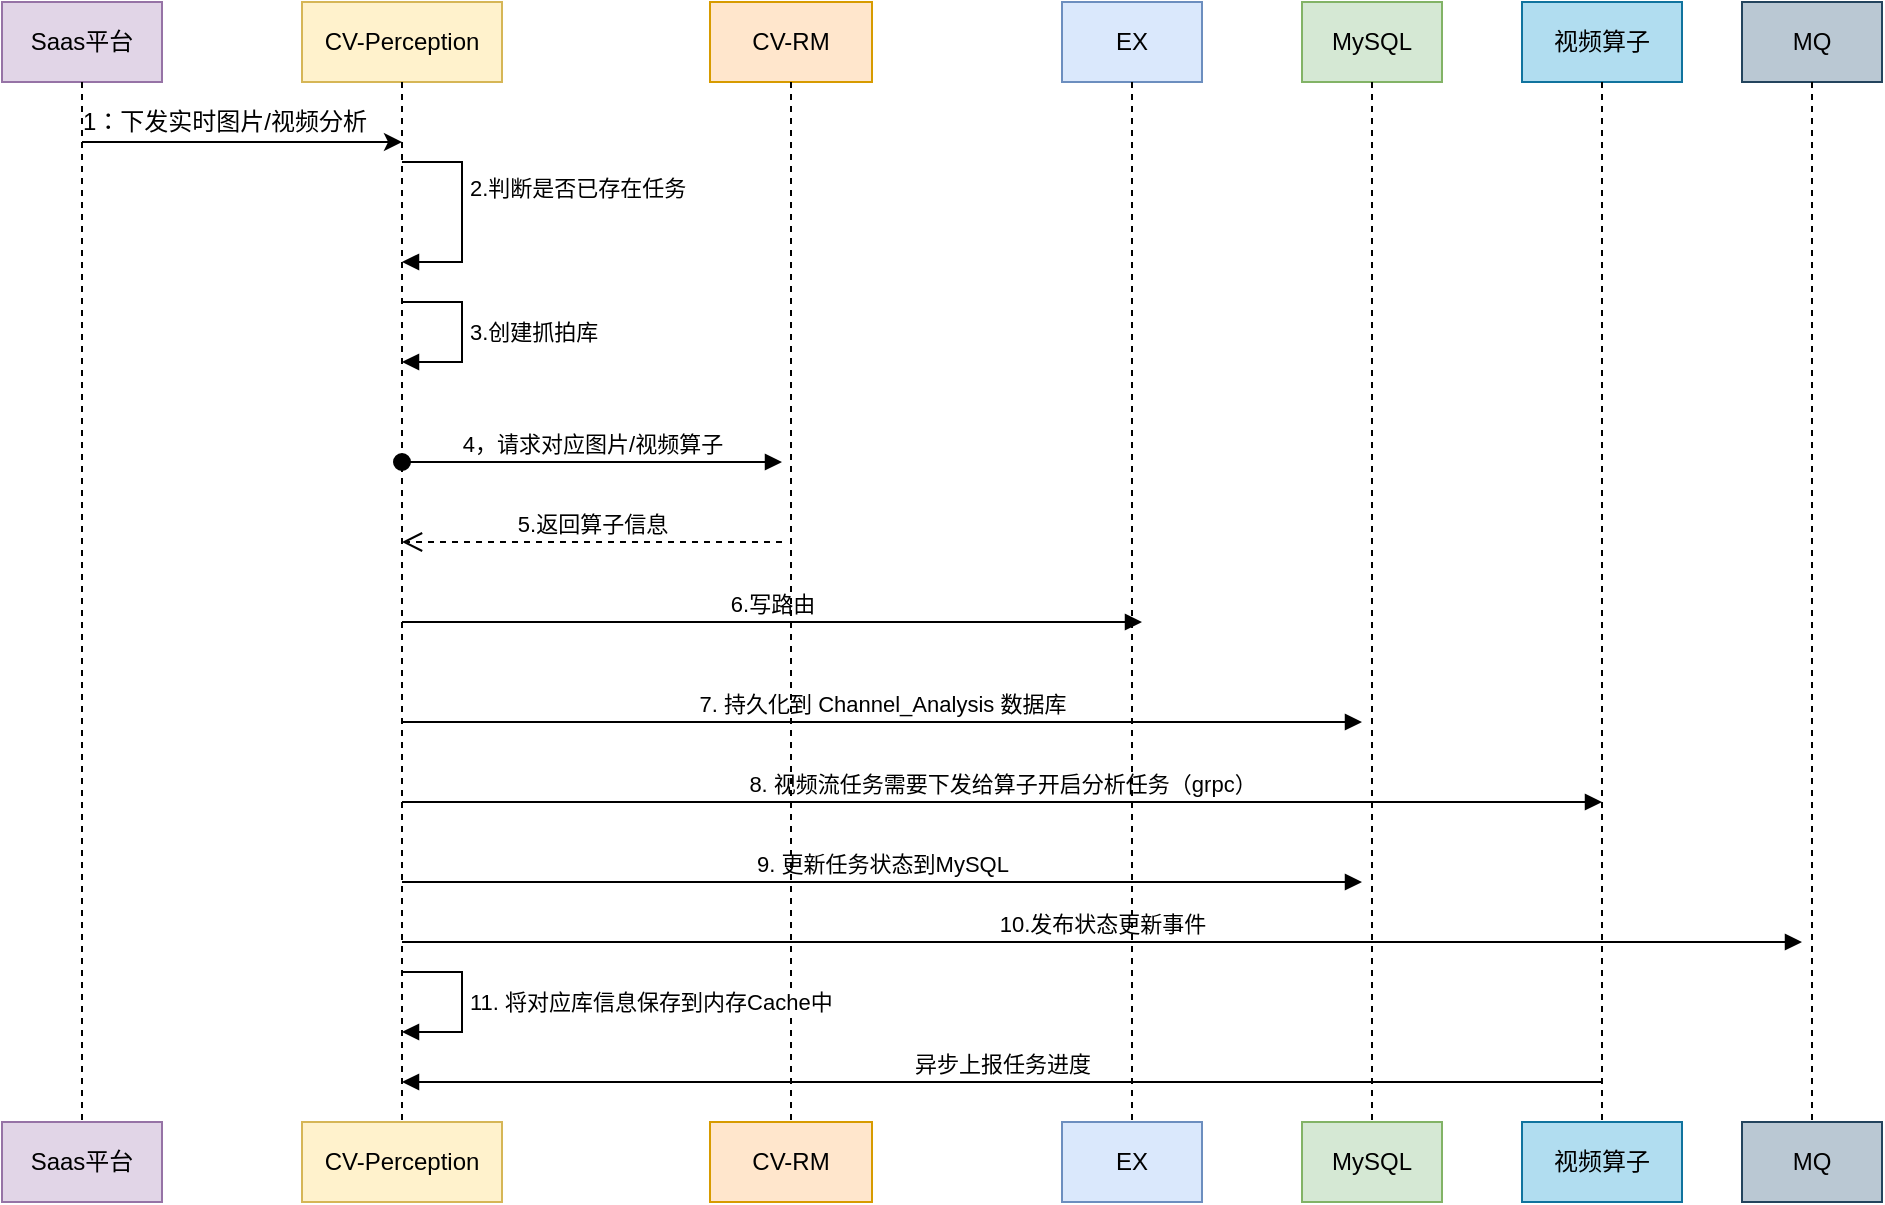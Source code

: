 <mxfile version="24.7.8">
  <diagram name="第 1 页" id="NMHc7NdeImHY1prMpwUW">
    <mxGraphModel dx="1147" dy="730" grid="1" gridSize="10" guides="1" tooltips="1" connect="1" arrows="1" fold="1" page="1" pageScale="1" pageWidth="827" pageHeight="1169" math="0" shadow="0">
      <root>
        <mxCell id="0" />
        <mxCell id="1" parent="0" />
        <mxCell id="VjbKFeKNcHJvRqxNimhH-12" value="" style="group" parent="1" vertex="1" connectable="0">
          <mxGeometry x="60" y="70" width="210" height="550" as="geometry" />
        </mxCell>
        <mxCell id="VjbKFeKNcHJvRqxNimhH-1" value="Saas平台" style="rounded=0;whiteSpace=wrap;html=1;fillColor=#e1d5e7;strokeColor=#9673a6;" parent="VjbKFeKNcHJvRqxNimhH-12" vertex="1">
          <mxGeometry width="80" height="40" as="geometry" />
        </mxCell>
        <mxCell id="VjbKFeKNcHJvRqxNimhH-27" value="" style="endArrow=classic;html=1;rounded=0;" parent="VjbKFeKNcHJvRqxNimhH-12" edge="1">
          <mxGeometry width="50" height="50" relative="1" as="geometry">
            <mxPoint x="40" y="70" as="sourcePoint" />
            <mxPoint x="200" y="70" as="targetPoint" />
            <Array as="points" />
          </mxGeometry>
        </mxCell>
        <mxCell id="VjbKFeKNcHJvRqxNimhH-31" value="&lt;font style=&quot;font-size: 12px;&quot;&gt;1：下发实时图片/视频分析&lt;/font&gt;" style="edgeLabel;html=1;align=center;verticalAlign=middle;resizable=0;points=[];" parent="VjbKFeKNcHJvRqxNimhH-27" vertex="1" connectable="0">
          <mxGeometry x="-0.12" y="-4" relative="1" as="geometry">
            <mxPoint y="-14" as="offset" />
          </mxGeometry>
        </mxCell>
        <mxCell id="VjbKFeKNcHJvRqxNimhH-16" value="" style="group" parent="1" vertex="1" connectable="0">
          <mxGeometry x="414" y="70" width="81" height="550" as="geometry" />
        </mxCell>
        <mxCell id="VjbKFeKNcHJvRqxNimhH-7" value="CV-RM" style="rounded=0;whiteSpace=wrap;html=1;fillColor=#ffe6cc;strokeColor=#d79b00;" parent="VjbKFeKNcHJvRqxNimhH-16" vertex="1">
          <mxGeometry width="81" height="40" as="geometry" />
        </mxCell>
        <mxCell id="VjbKFeKNcHJvRqxNimhH-19" value="" style="group" parent="1" vertex="1" connectable="0">
          <mxGeometry x="590" y="70" width="70" height="550" as="geometry" />
        </mxCell>
        <mxCell id="VjbKFeKNcHJvRqxNimhH-8" value="EX" style="rounded=0;whiteSpace=wrap;html=1;fillColor=#dae8fc;strokeColor=#6c8ebf;" parent="VjbKFeKNcHJvRqxNimhH-19" vertex="1">
          <mxGeometry width="70" height="40" as="geometry" />
        </mxCell>
        <mxCell id="VjbKFeKNcHJvRqxNimhH-22" value="" style="group" parent="1" vertex="1" connectable="0">
          <mxGeometry x="710" y="70" width="70" height="550" as="geometry" />
        </mxCell>
        <mxCell id="VjbKFeKNcHJvRqxNimhH-9" value="MySQL" style="rounded=0;whiteSpace=wrap;html=1;fillColor=#d5e8d4;strokeColor=#82b366;" parent="VjbKFeKNcHJvRqxNimhH-22" vertex="1">
          <mxGeometry width="70" height="40" as="geometry" />
        </mxCell>
        <mxCell id="VjbKFeKNcHJvRqxNimhH-29" value="" style="group" parent="1" vertex="1" connectable="0">
          <mxGeometry x="930" y="70" width="70" height="550" as="geometry" />
        </mxCell>
        <mxCell id="VjbKFeKNcHJvRqxNimhH-11" value="MQ" style="rounded=0;whiteSpace=wrap;html=1;fillColor=#bac8d3;strokeColor=#23445d;" parent="VjbKFeKNcHJvRqxNimhH-29" vertex="1">
          <mxGeometry width="70" height="40" as="geometry" />
        </mxCell>
        <mxCell id="VjbKFeKNcHJvRqxNimhH-30" value="" style="group" parent="1" vertex="1" connectable="0">
          <mxGeometry x="820" y="70" width="80" height="550" as="geometry" />
        </mxCell>
        <mxCell id="VjbKFeKNcHJvRqxNimhH-10" value="视频算子" style="rounded=0;whiteSpace=wrap;html=1;fillColor=#b1ddf0;strokeColor=#10739e;" parent="VjbKFeKNcHJvRqxNimhH-30" vertex="1">
          <mxGeometry width="80" height="40" as="geometry" />
        </mxCell>
        <mxCell id="VjbKFeKNcHJvRqxNimhH-13" value="" style="group" parent="1" vertex="1" connectable="0">
          <mxGeometry x="210" y="70" width="100" height="550" as="geometry" />
        </mxCell>
        <mxCell id="VjbKFeKNcHJvRqxNimhH-4" value="CV-Perception" style="rounded=0;whiteSpace=wrap;html=1;fillColor=#fff2cc;strokeColor=#d6b656;" parent="VjbKFeKNcHJvRqxNimhH-13" vertex="1">
          <mxGeometry width="100" height="40" as="geometry" />
        </mxCell>
        <mxCell id="VjbKFeKNcHJvRqxNimhH-34" value="2.判断是否已存在任务" style="html=1;align=left;spacingLeft=2;endArrow=block;rounded=0;edgeStyle=orthogonalEdgeStyle;curved=0;rounded=0;" parent="VjbKFeKNcHJvRqxNimhH-13" edge="1">
          <mxGeometry x="-0.231" relative="1" as="geometry">
            <mxPoint x="50" y="80" as="sourcePoint" />
            <Array as="points">
              <mxPoint x="80" y="80" />
              <mxPoint x="80" y="130" />
              <mxPoint x="50" y="130" />
            </Array>
            <mxPoint x="50" y="130" as="targetPoint" />
            <mxPoint as="offset" />
          </mxGeometry>
        </mxCell>
        <mxCell id="VjbKFeKNcHJvRqxNimhH-50" value="3.创建抓拍库" style="html=1;align=left;spacingLeft=2;endArrow=block;rounded=0;edgeStyle=orthogonalEdgeStyle;curved=0;rounded=0;" parent="VjbKFeKNcHJvRqxNimhH-13" edge="1">
          <mxGeometry relative="1" as="geometry">
            <mxPoint x="50" y="150" as="sourcePoint" />
            <Array as="points">
              <mxPoint x="80" y="180" />
            </Array>
            <mxPoint x="50" y="180" as="targetPoint" />
          </mxGeometry>
        </mxCell>
        <mxCell id="VjbKFeKNcHJvRqxNimhH-51" value="4，请求对应图片/视频算子" style="html=1;verticalAlign=bottom;startArrow=oval;startFill=1;endArrow=block;startSize=8;curved=0;rounded=0;" parent="VjbKFeKNcHJvRqxNimhH-13" edge="1">
          <mxGeometry width="60" relative="1" as="geometry">
            <mxPoint x="50" y="230" as="sourcePoint" />
            <mxPoint x="240" y="230" as="targetPoint" />
          </mxGeometry>
        </mxCell>
        <mxCell id="VjbKFeKNcHJvRqxNimhH-52" value="5.返回算子信息" style="html=1;verticalAlign=bottom;endArrow=open;dashed=1;endSize=8;curved=0;rounded=0;" parent="VjbKFeKNcHJvRqxNimhH-13" edge="1">
          <mxGeometry relative="1" as="geometry">
            <mxPoint x="240" y="270" as="sourcePoint" />
            <mxPoint x="50" y="270" as="targetPoint" />
          </mxGeometry>
        </mxCell>
        <mxCell id="VjbKFeKNcHJvRqxNimhH-53" value="6.写路由" style="html=1;verticalAlign=bottom;endArrow=block;curved=0;rounded=0;" parent="VjbKFeKNcHJvRqxNimhH-13" edge="1">
          <mxGeometry width="80" relative="1" as="geometry">
            <mxPoint x="50" y="310" as="sourcePoint" />
            <mxPoint x="420" y="310" as="targetPoint" />
          </mxGeometry>
        </mxCell>
        <mxCell id="VjbKFeKNcHJvRqxNimhH-55" value="8. 视频流任务需要下发给算子开启分析任务（grpc）" style="html=1;verticalAlign=bottom;endArrow=block;curved=0;rounded=0;" parent="VjbKFeKNcHJvRqxNimhH-13" edge="1">
          <mxGeometry width="80" relative="1" as="geometry">
            <mxPoint x="50" y="400" as="sourcePoint" />
            <mxPoint x="650" y="400" as="targetPoint" />
          </mxGeometry>
        </mxCell>
        <mxCell id="VjbKFeKNcHJvRqxNimhH-57" value="9. 更新任务状态到MySQL" style="html=1;verticalAlign=bottom;endArrow=block;curved=0;rounded=0;" parent="VjbKFeKNcHJvRqxNimhH-13" edge="1">
          <mxGeometry width="80" relative="1" as="geometry">
            <mxPoint x="50" y="440" as="sourcePoint" />
            <mxPoint x="530" y="440" as="targetPoint" />
          </mxGeometry>
        </mxCell>
        <mxCell id="VjbKFeKNcHJvRqxNimhH-58" value="10.发布状态更新事件" style="html=1;verticalAlign=bottom;endArrow=block;curved=0;rounded=0;" parent="VjbKFeKNcHJvRqxNimhH-13" edge="1">
          <mxGeometry width="80" relative="1" as="geometry">
            <mxPoint x="50" y="470" as="sourcePoint" />
            <mxPoint x="750" y="470" as="targetPoint" />
          </mxGeometry>
        </mxCell>
        <mxCell id="VjbKFeKNcHJvRqxNimhH-54" value="7. 持久化到 Channel_Analysis 数据库" style="html=1;verticalAlign=bottom;endArrow=block;curved=0;rounded=0;" parent="1" edge="1">
          <mxGeometry width="80" relative="1" as="geometry">
            <mxPoint x="260" y="430" as="sourcePoint" />
            <mxPoint x="740" y="430" as="targetPoint" />
          </mxGeometry>
        </mxCell>
        <mxCell id="VjbKFeKNcHJvRqxNimhH-5" value="CV-Perception" style="rounded=0;whiteSpace=wrap;html=1;fillColor=#fff2cc;strokeColor=#d6b656;" parent="1" vertex="1">
          <mxGeometry x="210" y="630" width="100" height="40" as="geometry" />
        </mxCell>
        <mxCell id="VjbKFeKNcHJvRqxNimhH-6" style="edgeStyle=orthogonalEdgeStyle;rounded=0;orthogonalLoop=1;jettySize=auto;html=1;exitX=0.5;exitY=1;exitDx=0;exitDy=0;entryX=0.5;entryY=0;entryDx=0;entryDy=0;endArrow=none;endFill=0;dashed=1;" parent="1" source="VjbKFeKNcHJvRqxNimhH-4" target="VjbKFeKNcHJvRqxNimhH-5" edge="1">
          <mxGeometry relative="1" as="geometry" />
        </mxCell>
        <mxCell id="VjbKFeKNcHJvRqxNimhH-2" value="Saas平台" style="rounded=0;whiteSpace=wrap;html=1;fillColor=#e1d5e7;strokeColor=#9673a6;" parent="1" vertex="1">
          <mxGeometry x="60" y="630" width="80" height="40" as="geometry" />
        </mxCell>
        <mxCell id="VjbKFeKNcHJvRqxNimhH-3" style="edgeStyle=orthogonalEdgeStyle;rounded=0;orthogonalLoop=1;jettySize=auto;html=1;entryX=0.5;entryY=0;entryDx=0;entryDy=0;endArrow=none;endFill=0;dashed=1;exitX=0.5;exitY=1;exitDx=0;exitDy=0;" parent="1" target="VjbKFeKNcHJvRqxNimhH-2" edge="1" source="VjbKFeKNcHJvRqxNimhH-1">
          <mxGeometry relative="1" as="geometry">
            <mxPoint x="60" y="110" as="sourcePoint" />
          </mxGeometry>
        </mxCell>
        <mxCell id="VjbKFeKNcHJvRqxNimhH-14" value="CV-RM" style="rounded=0;whiteSpace=wrap;html=1;fillColor=#ffe6cc;strokeColor=#d79b00;" parent="1" vertex="1">
          <mxGeometry x="414" y="630" width="81" height="40" as="geometry" />
        </mxCell>
        <mxCell id="VjbKFeKNcHJvRqxNimhH-15" style="edgeStyle=orthogonalEdgeStyle;rounded=0;orthogonalLoop=1;jettySize=auto;html=1;exitX=0.5;exitY=1;exitDx=0;exitDy=0;entryX=0.5;entryY=0;entryDx=0;entryDy=0;endArrow=none;endFill=0;dashed=1;" parent="1" source="VjbKFeKNcHJvRqxNimhH-7" target="VjbKFeKNcHJvRqxNimhH-14" edge="1">
          <mxGeometry relative="1" as="geometry" />
        </mxCell>
        <mxCell id="VjbKFeKNcHJvRqxNimhH-17" value="EX" style="rounded=0;whiteSpace=wrap;html=1;fillColor=#dae8fc;strokeColor=#6c8ebf;" parent="1" vertex="1">
          <mxGeometry x="590" y="630" width="70" height="40" as="geometry" />
        </mxCell>
        <mxCell id="VjbKFeKNcHJvRqxNimhH-18" style="edgeStyle=orthogonalEdgeStyle;rounded=0;orthogonalLoop=1;jettySize=auto;html=1;exitX=0.5;exitY=1;exitDx=0;exitDy=0;entryX=0.5;entryY=0;entryDx=0;entryDy=0;endArrow=none;endFill=0;dashed=1;" parent="1" source="VjbKFeKNcHJvRqxNimhH-8" target="VjbKFeKNcHJvRqxNimhH-17" edge="1">
          <mxGeometry relative="1" as="geometry" />
        </mxCell>
        <mxCell id="VjbKFeKNcHJvRqxNimhH-20" value="MySQL" style="rounded=0;whiteSpace=wrap;html=1;fillColor=#d5e8d4;strokeColor=#82b366;" parent="1" vertex="1">
          <mxGeometry x="710" y="630" width="70" height="40" as="geometry" />
        </mxCell>
        <mxCell id="VjbKFeKNcHJvRqxNimhH-21" style="edgeStyle=orthogonalEdgeStyle;rounded=0;orthogonalLoop=1;jettySize=auto;html=1;exitX=0.5;exitY=1;exitDx=0;exitDy=0;entryX=0.5;entryY=0;entryDx=0;entryDy=0;endArrow=none;endFill=0;dashed=1;" parent="1" source="VjbKFeKNcHJvRqxNimhH-9" target="VjbKFeKNcHJvRqxNimhH-20" edge="1">
          <mxGeometry relative="1" as="geometry" />
        </mxCell>
        <mxCell id="VjbKFeKNcHJvRqxNimhH-23" value="视频算子" style="rounded=0;whiteSpace=wrap;html=1;fillColor=#b1ddf0;strokeColor=#10739e;" parent="1" vertex="1">
          <mxGeometry x="820" y="630" width="80" height="40" as="geometry" />
        </mxCell>
        <mxCell id="VjbKFeKNcHJvRqxNimhH-24" style="edgeStyle=orthogonalEdgeStyle;rounded=0;orthogonalLoop=1;jettySize=auto;html=1;exitX=0.5;exitY=1;exitDx=0;exitDy=0;entryX=0.5;entryY=0;entryDx=0;entryDy=0;endArrow=none;endFill=0;dashed=1;" parent="1" source="VjbKFeKNcHJvRqxNimhH-10" target="VjbKFeKNcHJvRqxNimhH-23" edge="1">
          <mxGeometry relative="1" as="geometry" />
        </mxCell>
        <mxCell id="VjbKFeKNcHJvRqxNimhH-25" value="MQ" style="rounded=0;whiteSpace=wrap;html=1;fillColor=#bac8d3;strokeColor=#23445d;" parent="1" vertex="1">
          <mxGeometry x="930" y="630" width="70" height="40" as="geometry" />
        </mxCell>
        <mxCell id="VjbKFeKNcHJvRqxNimhH-26" style="edgeStyle=orthogonalEdgeStyle;rounded=0;orthogonalLoop=1;jettySize=auto;html=1;exitX=0.5;exitY=1;exitDx=0;exitDy=0;entryX=0.5;entryY=0;entryDx=0;entryDy=0;endArrow=none;endFill=0;dashed=1;" parent="1" source="VjbKFeKNcHJvRqxNimhH-11" target="VjbKFeKNcHJvRqxNimhH-25" edge="1">
          <mxGeometry relative="1" as="geometry" />
        </mxCell>
        <mxCell id="VjbKFeKNcHJvRqxNimhH-61" value="11. 将对应库信息保存到内存Cache中" style="html=1;align=left;spacingLeft=2;endArrow=block;rounded=0;edgeStyle=orthogonalEdgeStyle;curved=0;rounded=0;" parent="1" edge="1">
          <mxGeometry relative="1" as="geometry">
            <mxPoint x="260" y="555" as="sourcePoint" />
            <Array as="points">
              <mxPoint x="290" y="585" />
            </Array>
            <mxPoint x="260" y="585" as="targetPoint" />
          </mxGeometry>
        </mxCell>
        <mxCell id="VjbKFeKNcHJvRqxNimhH-62" value="异步上报任务进度" style="html=1;verticalAlign=bottom;endArrow=block;curved=0;rounded=0;" parent="1" edge="1">
          <mxGeometry width="80" relative="1" as="geometry">
            <mxPoint x="860" y="610" as="sourcePoint" />
            <mxPoint x="260" y="610" as="targetPoint" />
          </mxGeometry>
        </mxCell>
      </root>
    </mxGraphModel>
  </diagram>
</mxfile>
